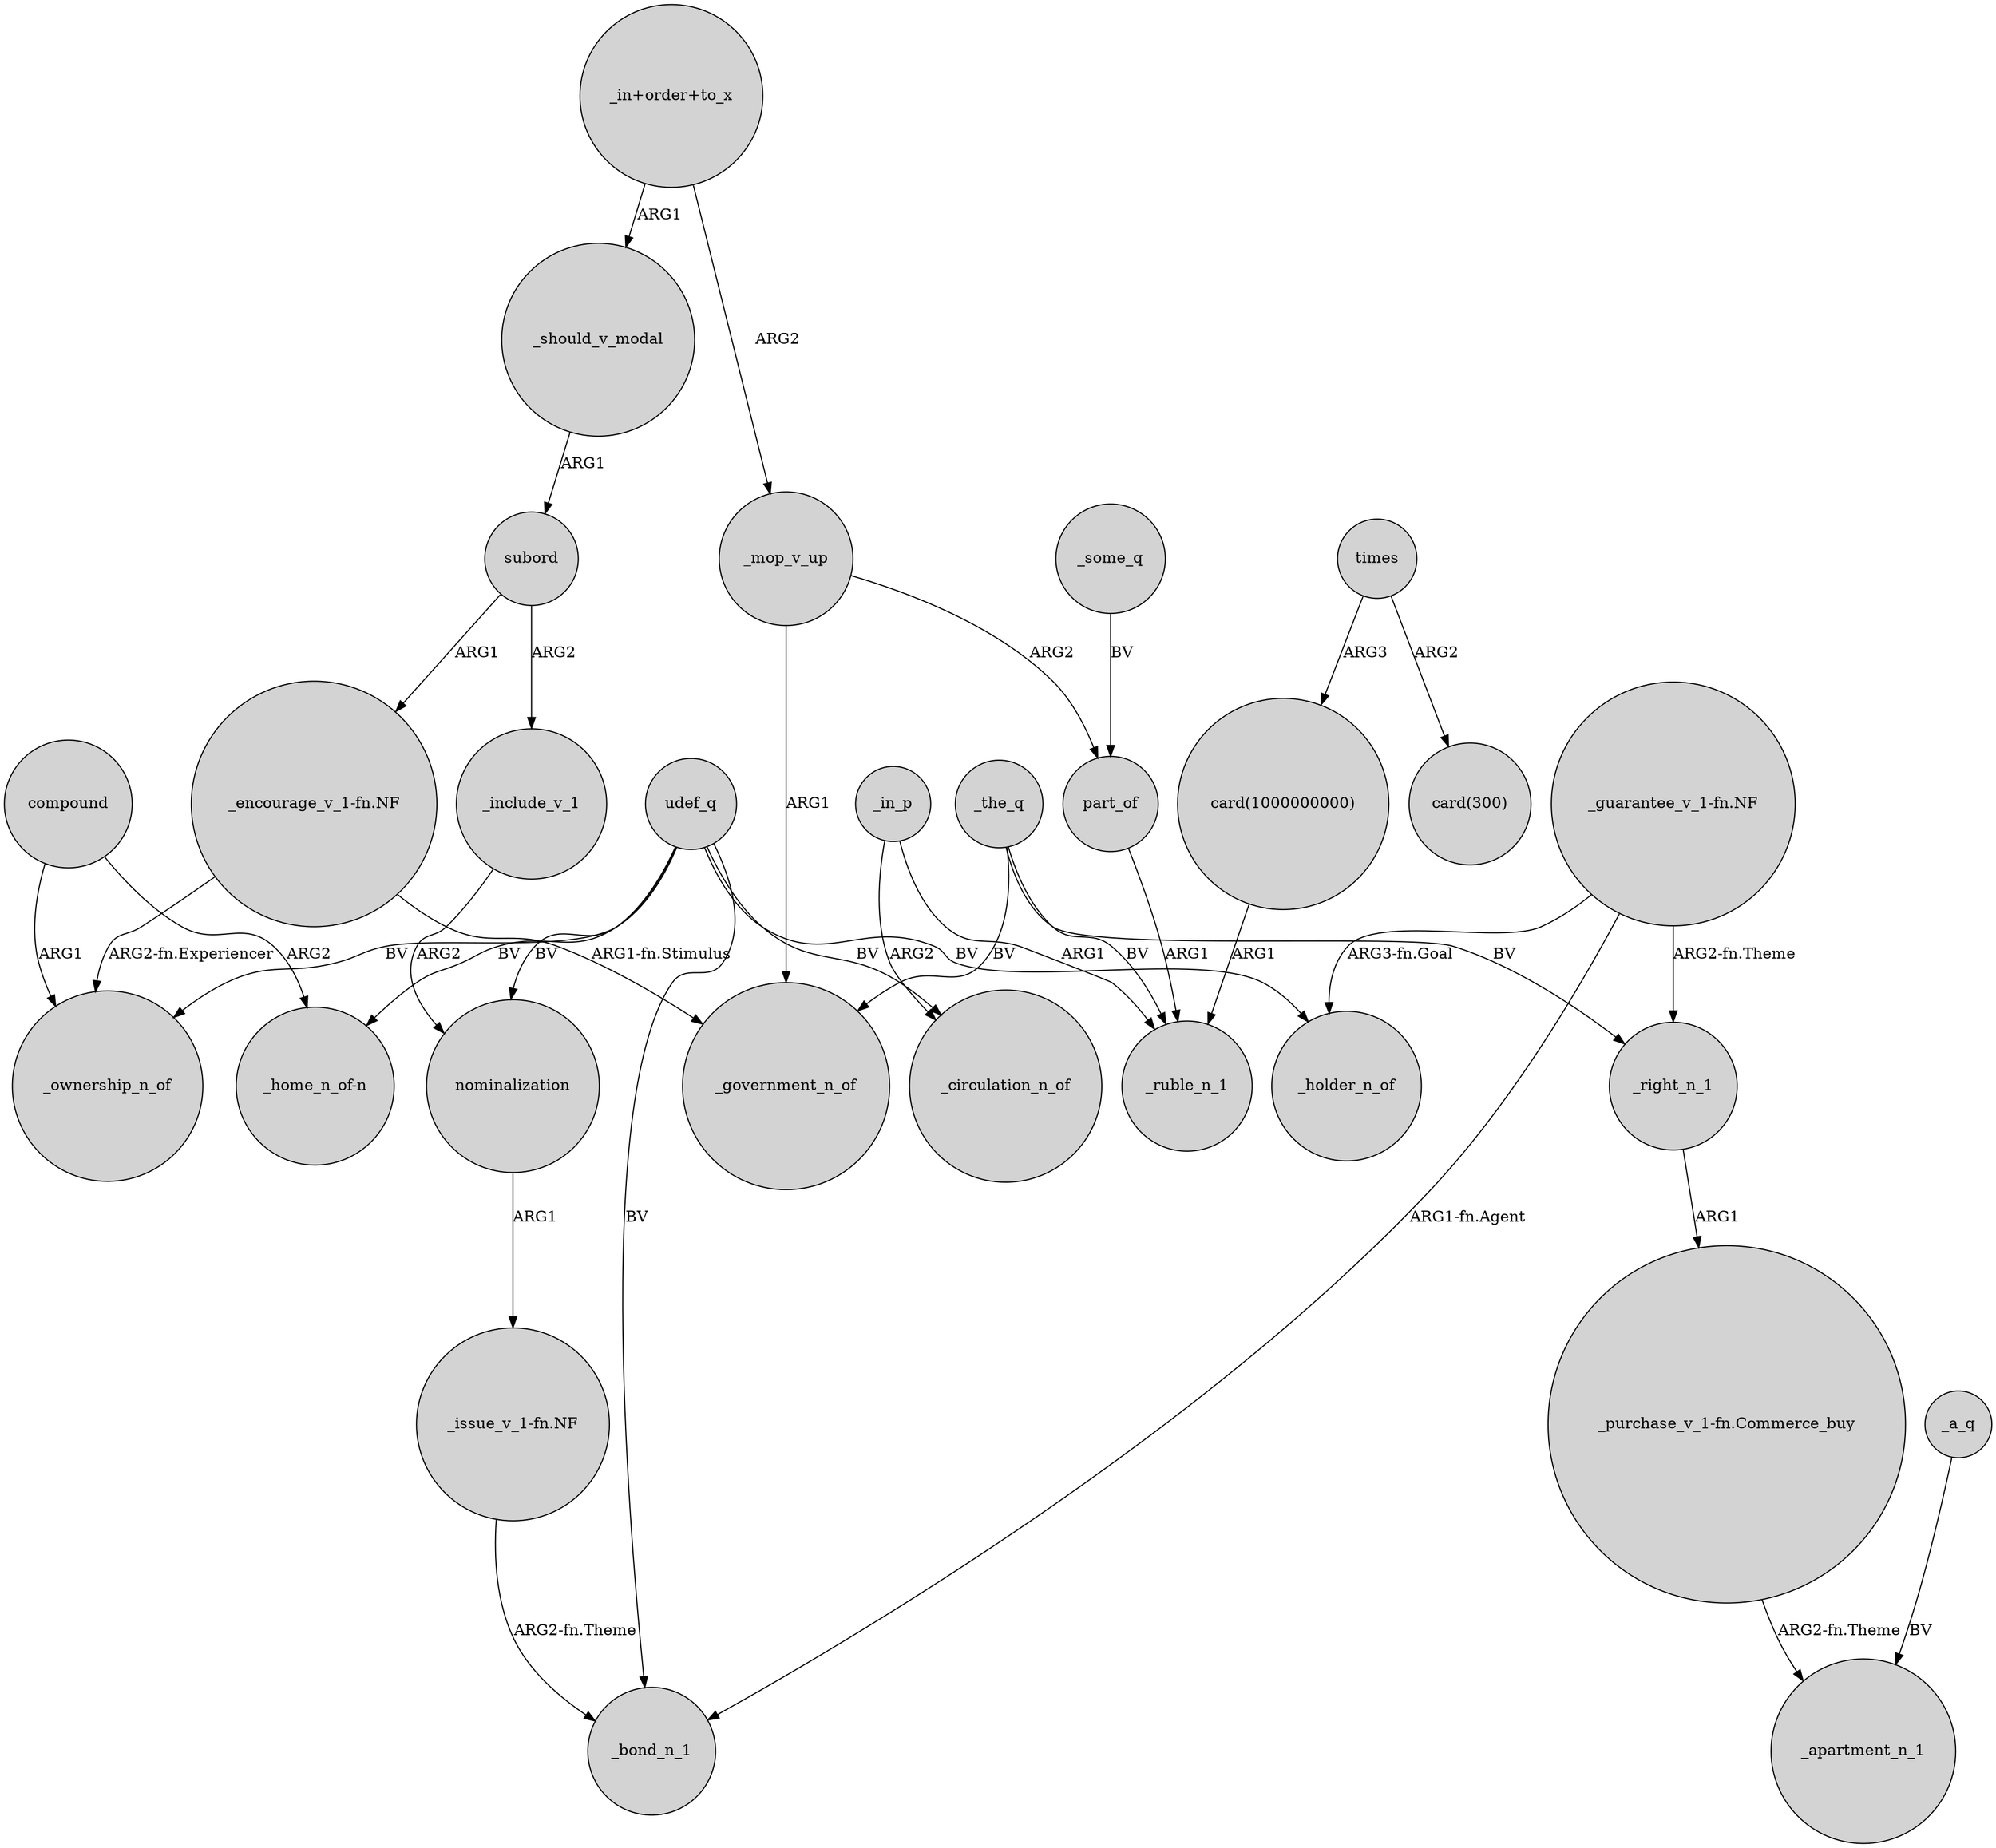 digraph {
	node [shape=circle style=filled]
	compound -> _ownership_n_of [label=ARG1]
	"card(1000000000)" -> _ruble_n_1 [label=ARG1]
	"_encourage_v_1-fn.NF" -> _government_n_of [label="ARG1-fn.Stimulus"]
	_in_p -> _ruble_n_1 [label=ARG1]
	"_in+order+to_x" -> _should_v_modal [label=ARG1]
	nominalization -> "_issue_v_1-fn.NF" [label=ARG1]
	"_guarantee_v_1-fn.NF" -> _right_n_1 [label="ARG2-fn.Theme"]
	_include_v_1 -> nominalization [label=ARG2]
	"_guarantee_v_1-fn.NF" -> _bond_n_1 [label="ARG1-fn.Agent"]
	udef_q -> "_home_n_of-n" [label=BV]
	_in_p -> _circulation_n_of [label=ARG2]
	udef_q -> _circulation_n_of [label=BV]
	"_in+order+to_x" -> _mop_v_up [label=ARG2]
	times -> "card(300)" [label=ARG2]
	times -> "card(1000000000)" [label=ARG3]
	_some_q -> part_of [label=BV]
	udef_q -> _ownership_n_of [label=BV]
	udef_q -> _bond_n_1 [label=BV]
	"_guarantee_v_1-fn.NF" -> _holder_n_of [label="ARG3-fn.Goal"]
	subord -> "_encourage_v_1-fn.NF" [label=ARG1]
	"_issue_v_1-fn.NF" -> _bond_n_1 [label="ARG2-fn.Theme"]
	_mop_v_up -> part_of [label=ARG2]
	"_purchase_v_1-fn.Commerce_buy" -> _apartment_n_1 [label="ARG2-fn.Theme"]
	udef_q -> _holder_n_of [label=BV]
	subord -> _include_v_1 [label=ARG2]
	_the_q -> _ruble_n_1 [label=BV]
	udef_q -> nominalization [label=BV]
	_the_q -> _government_n_of [label=BV]
	part_of -> _ruble_n_1 [label=ARG1]
	_the_q -> _right_n_1 [label=BV]
	compound -> "_home_n_of-n" [label=ARG2]
	"_encourage_v_1-fn.NF" -> _ownership_n_of [label="ARG2-fn.Experiencer"]
	_mop_v_up -> _government_n_of [label=ARG1]
	_right_n_1 -> "_purchase_v_1-fn.Commerce_buy" [label=ARG1]
	_a_q -> _apartment_n_1 [label=BV]
	_should_v_modal -> subord [label=ARG1]
}
